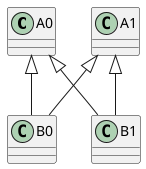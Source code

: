 {
  "sha1": "g284vu592i7ntdvkmz9kviqetgkfguo",
  "insertion": {
    "when": "2024-06-01T09:03:07.040Z",
    "user": "plantuml@gmail.com"
  }
}
@startuml

A0 <|-- B0
A1 <|-- B1
A0 <|-- B1
A1 <|-- B0

@enduml
